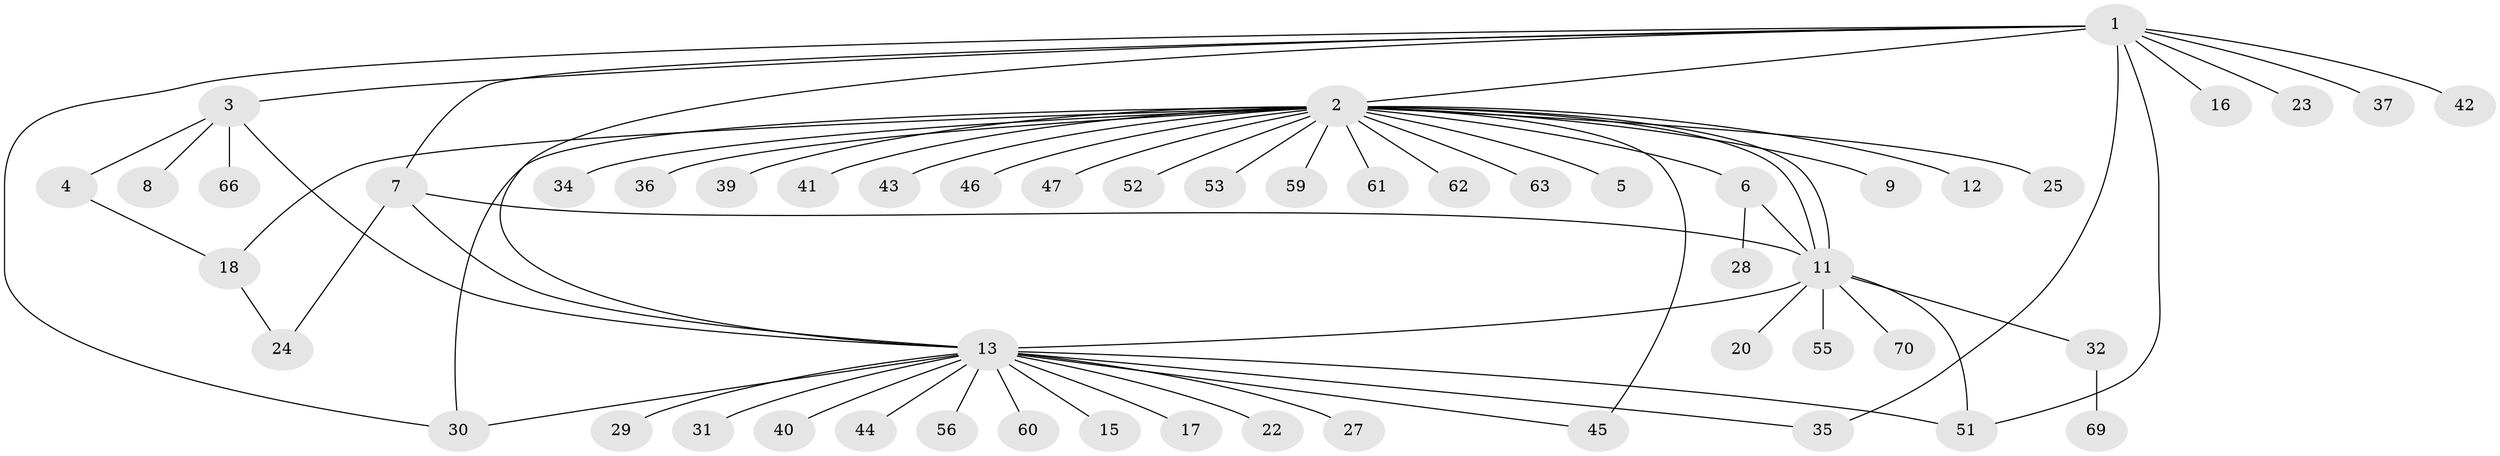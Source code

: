 // original degree distribution, {12: 0.014084507042253521, 21: 0.014084507042253521, 6: 0.014084507042253521, 3: 0.11267605633802817, 2: 0.14084507042253522, 5: 0.028169014084507043, 1: 0.647887323943662, 11: 0.014084507042253521, 18: 0.014084507042253521}
// Generated by graph-tools (version 1.1) at 2025/41/03/06/25 10:41:49]
// undirected, 53 vertices, 66 edges
graph export_dot {
graph [start="1"]
  node [color=gray90,style=filled];
  1 [super="+33"];
  2 [super="+14"];
  3 [super="+10"];
  4 [super="+67"];
  5 [super="+71"];
  6;
  7 [super="+49"];
  8;
  9;
  11 [super="+21"];
  12 [super="+19"];
  13 [super="+64"];
  15;
  16;
  17;
  18;
  20;
  22;
  23;
  24 [super="+26"];
  25;
  27;
  28;
  29;
  30 [super="+54"];
  31;
  32 [super="+48"];
  34 [super="+38"];
  35 [super="+68"];
  36;
  37;
  39;
  40 [super="+57"];
  41;
  42;
  43 [super="+58"];
  44 [super="+50"];
  45;
  46;
  47;
  51 [super="+65"];
  52;
  53;
  55;
  56;
  59;
  60;
  61;
  62;
  63;
  66;
  69;
  70;
  1 -- 2;
  1 -- 3;
  1 -- 7;
  1 -- 13;
  1 -- 16;
  1 -- 23;
  1 -- 30;
  1 -- 35;
  1 -- 37;
  1 -- 42;
  1 -- 51;
  2 -- 5;
  2 -- 6;
  2 -- 9;
  2 -- 11;
  2 -- 11;
  2 -- 12;
  2 -- 25;
  2 -- 34;
  2 -- 36;
  2 -- 39;
  2 -- 41;
  2 -- 45;
  2 -- 46;
  2 -- 52;
  2 -- 53;
  2 -- 59;
  2 -- 62;
  2 -- 63;
  2 -- 18;
  2 -- 43;
  2 -- 61;
  2 -- 47;
  2 -- 30;
  3 -- 4;
  3 -- 8;
  3 -- 13;
  3 -- 66;
  4 -- 18;
  6 -- 11;
  6 -- 28;
  7 -- 11;
  7 -- 13;
  7 -- 24;
  11 -- 20;
  11 -- 32;
  11 -- 51;
  11 -- 55;
  11 -- 70;
  11 -- 13;
  13 -- 15;
  13 -- 17;
  13 -- 22;
  13 -- 27;
  13 -- 29;
  13 -- 30;
  13 -- 31;
  13 -- 35;
  13 -- 40;
  13 -- 44;
  13 -- 45;
  13 -- 56;
  13 -- 60;
  13 -- 51;
  18 -- 24;
  32 -- 69;
}

